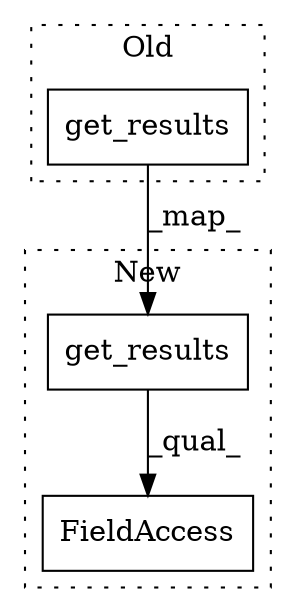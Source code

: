 digraph G {
subgraph cluster0 {
1 [label="get_results" a="32" s="2249" l="13" shape="box"];
label = "Old";
style="dotted";
}
subgraph cluster1 {
2 [label="get_results" a="32" s="2249" l="13" shape="box"];
3 [label="FieldAccess" a="22" s="2242" l="35" shape="box"];
label = "New";
style="dotted";
}
1 -> 2 [label="_map_"];
2 -> 3 [label="_qual_"];
}